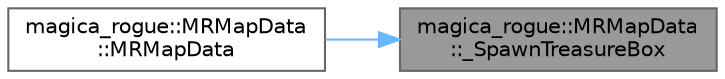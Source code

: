 digraph "magica_rogue::MRMapData::_SpawnTreasureBox"
{
 // LATEX_PDF_SIZE
  bgcolor="transparent";
  edge [fontname=Helvetica,fontsize=10,labelfontname=Helvetica,labelfontsize=10];
  node [fontname=Helvetica,fontsize=10,shape=box,height=0.2,width=0.4];
  rankdir="RL";
  Node1 [id="Node000001",label="magica_rogue::MRMapData\l::_SpawnTreasureBox",height=0.2,width=0.4,color="gray40", fillcolor="grey60", style="filled", fontcolor="black",tooltip="宝箱を設置する"];
  Node1 -> Node2 [id="edge2_Node000001_Node000002",dir="back",color="steelblue1",style="solid",tooltip=" "];
  Node2 [id="Node000002",label="magica_rogue::MRMapData\l::MRMapData",height=0.2,width=0.4,color="grey40", fillcolor="white", style="filled",URL="$classmagica__rogue_1_1_m_r_map_data.html#a17dba5a48d234a52ee8b34814da9d55a",tooltip="コンストラクタ"];
}
